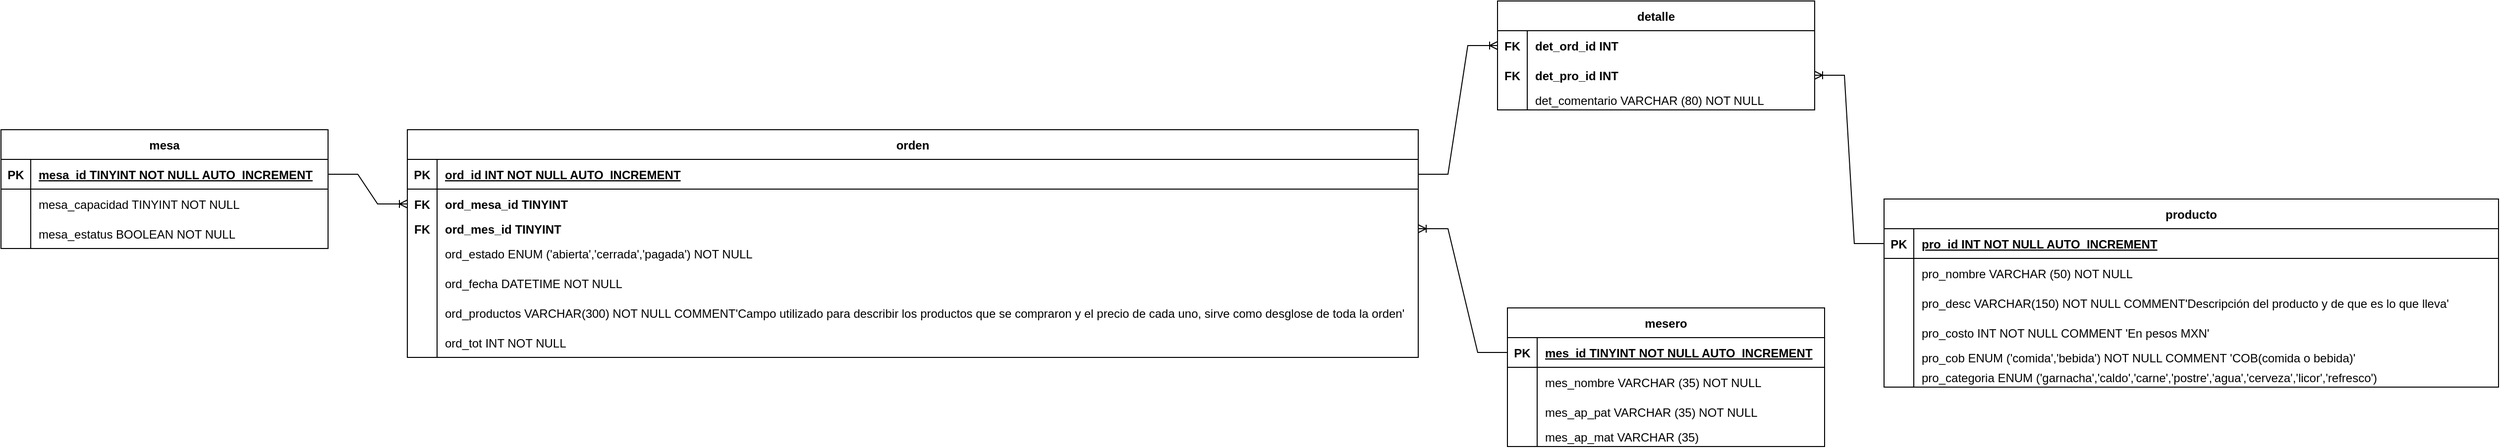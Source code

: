 <mxfile version="16.5.1" type="device"><diagram id="R2lEEEUBdFMjLlhIrx00" name="Page-1"><mxGraphModel dx="2166" dy="1682" grid="1" gridSize="10" guides="1" tooltips="1" connect="1" arrows="1" fold="1" page="1" pageScale="1" pageWidth="850" pageHeight="1100" math="0" shadow="0" extFonts="Permanent Marker^https://fonts.googleapis.com/css?family=Permanent+Marker"><root><mxCell id="0"/><mxCell id="1" parent="0"/><mxCell id="C-vyLk0tnHw3VtMMgP7b-2" value="mesero" style="shape=table;startSize=30;container=1;collapsible=1;childLayout=tableLayout;fixedRows=1;rowLines=0;fontStyle=1;align=center;resizeLast=1;" parent="1" vertex="1"><mxGeometry x="1080" y="-730" width="320" height="140" as="geometry"/></mxCell><mxCell id="C-vyLk0tnHw3VtMMgP7b-3" value="" style="shape=partialRectangle;collapsible=0;dropTarget=0;pointerEvents=0;fillColor=none;points=[[0,0.5],[1,0.5]];portConstraint=eastwest;top=0;left=0;right=0;bottom=1;" parent="C-vyLk0tnHw3VtMMgP7b-2" vertex="1"><mxGeometry y="30" width="320" height="30" as="geometry"/></mxCell><mxCell id="C-vyLk0tnHw3VtMMgP7b-4" value="PK" style="shape=partialRectangle;overflow=hidden;connectable=0;fillColor=none;top=0;left=0;bottom=0;right=0;fontStyle=1;" parent="C-vyLk0tnHw3VtMMgP7b-3" vertex="1"><mxGeometry width="30" height="30" as="geometry"><mxRectangle width="30" height="30" as="alternateBounds"/></mxGeometry></mxCell><mxCell id="C-vyLk0tnHw3VtMMgP7b-5" value="mes_id TINYINT NOT NULL AUTO_INCREMENT" style="shape=partialRectangle;overflow=hidden;connectable=0;fillColor=none;top=0;left=0;bottom=0;right=0;align=left;spacingLeft=6;fontStyle=5;" parent="C-vyLk0tnHw3VtMMgP7b-3" vertex="1"><mxGeometry x="30" width="290" height="30" as="geometry"><mxRectangle width="290" height="30" as="alternateBounds"/></mxGeometry></mxCell><mxCell id="C-vyLk0tnHw3VtMMgP7b-6" value="" style="shape=partialRectangle;collapsible=0;dropTarget=0;pointerEvents=0;fillColor=none;points=[[0,0.5],[1,0.5]];portConstraint=eastwest;top=0;left=0;right=0;bottom=0;" parent="C-vyLk0tnHw3VtMMgP7b-2" vertex="1"><mxGeometry y="60" width="320" height="30" as="geometry"/></mxCell><mxCell id="C-vyLk0tnHw3VtMMgP7b-7" value="" style="shape=partialRectangle;overflow=hidden;connectable=0;fillColor=none;top=0;left=0;bottom=0;right=0;" parent="C-vyLk0tnHw3VtMMgP7b-6" vertex="1"><mxGeometry width="30" height="30" as="geometry"><mxRectangle width="30" height="30" as="alternateBounds"/></mxGeometry></mxCell><mxCell id="C-vyLk0tnHw3VtMMgP7b-8" value="mes_nombre VARCHAR (35) NOT NULL" style="shape=partialRectangle;overflow=hidden;connectable=0;fillColor=none;top=0;left=0;bottom=0;right=0;align=left;spacingLeft=6;" parent="C-vyLk0tnHw3VtMMgP7b-6" vertex="1"><mxGeometry x="30" width="290" height="30" as="geometry"><mxRectangle width="290" height="30" as="alternateBounds"/></mxGeometry></mxCell><mxCell id="C_hr_bZq3KRrKeyYdcxG-1" value="" style="shape=partialRectangle;collapsible=0;dropTarget=0;pointerEvents=0;fillColor=none;points=[[0,0.5],[1,0.5]];portConstraint=eastwest;top=0;left=0;right=0;bottom=0;" parent="C-vyLk0tnHw3VtMMgP7b-2" vertex="1"><mxGeometry y="90" width="320" height="30" as="geometry"/></mxCell><mxCell id="C_hr_bZq3KRrKeyYdcxG-2" value="" style="shape=partialRectangle;overflow=hidden;connectable=0;fillColor=none;top=0;left=0;bottom=0;right=0;" parent="C_hr_bZq3KRrKeyYdcxG-1" vertex="1"><mxGeometry width="30" height="30" as="geometry"><mxRectangle width="30" height="30" as="alternateBounds"/></mxGeometry></mxCell><mxCell id="C_hr_bZq3KRrKeyYdcxG-3" value="mes_ap_pat VARCHAR (35) NOT NULL" style="shape=partialRectangle;overflow=hidden;connectable=0;fillColor=none;top=0;left=0;bottom=0;right=0;align=left;spacingLeft=6;" parent="C_hr_bZq3KRrKeyYdcxG-1" vertex="1"><mxGeometry x="30" width="290" height="30" as="geometry"><mxRectangle width="290" height="30" as="alternateBounds"/></mxGeometry></mxCell><mxCell id="C-vyLk0tnHw3VtMMgP7b-9" value="" style="shape=partialRectangle;collapsible=0;dropTarget=0;pointerEvents=0;fillColor=none;points=[[0,0.5],[1,0.5]];portConstraint=eastwest;top=0;left=0;right=0;bottom=0;" parent="C-vyLk0tnHw3VtMMgP7b-2" vertex="1"><mxGeometry y="120" width="320" height="20" as="geometry"/></mxCell><mxCell id="C-vyLk0tnHw3VtMMgP7b-10" value="" style="shape=partialRectangle;overflow=hidden;connectable=0;fillColor=none;top=0;left=0;bottom=0;right=0;" parent="C-vyLk0tnHw3VtMMgP7b-9" vertex="1"><mxGeometry width="30" height="20" as="geometry"><mxRectangle width="30" height="20" as="alternateBounds"/></mxGeometry></mxCell><mxCell id="C-vyLk0tnHw3VtMMgP7b-11" value="mes_ap_mat VARCHAR (35)" style="shape=partialRectangle;overflow=hidden;connectable=0;fillColor=none;top=0;left=0;bottom=0;right=0;align=left;spacingLeft=6;" parent="C-vyLk0tnHw3VtMMgP7b-9" vertex="1"><mxGeometry x="30" width="290" height="20" as="geometry"><mxRectangle width="290" height="20" as="alternateBounds"/></mxGeometry></mxCell><mxCell id="C-vyLk0tnHw3VtMMgP7b-13" value="producto" style="shape=table;startSize=30;container=1;collapsible=1;childLayout=tableLayout;fixedRows=1;rowLines=0;fontStyle=1;align=center;resizeLast=1;" parent="1" vertex="1"><mxGeometry x="1460" y="-840" width="620" height="190" as="geometry"/></mxCell><mxCell id="C-vyLk0tnHw3VtMMgP7b-14" value="" style="shape=partialRectangle;collapsible=0;dropTarget=0;pointerEvents=0;fillColor=none;points=[[0,0.5],[1,0.5]];portConstraint=eastwest;top=0;left=0;right=0;bottom=1;" parent="C-vyLk0tnHw3VtMMgP7b-13" vertex="1"><mxGeometry y="30" width="620" height="30" as="geometry"/></mxCell><mxCell id="C-vyLk0tnHw3VtMMgP7b-15" value="PK" style="shape=partialRectangle;overflow=hidden;connectable=0;fillColor=none;top=0;left=0;bottom=0;right=0;fontStyle=1;" parent="C-vyLk0tnHw3VtMMgP7b-14" vertex="1"><mxGeometry width="30" height="30" as="geometry"><mxRectangle width="30" height="30" as="alternateBounds"/></mxGeometry></mxCell><mxCell id="C-vyLk0tnHw3VtMMgP7b-16" value="pro_id INT NOT NULL AUTO_INCREMENT" style="shape=partialRectangle;overflow=hidden;connectable=0;fillColor=none;top=0;left=0;bottom=0;right=0;align=left;spacingLeft=6;fontStyle=5;" parent="C-vyLk0tnHw3VtMMgP7b-14" vertex="1"><mxGeometry x="30" width="590" height="30" as="geometry"><mxRectangle width="590" height="30" as="alternateBounds"/></mxGeometry></mxCell><mxCell id="C-vyLk0tnHw3VtMMgP7b-17" value="" style="shape=partialRectangle;collapsible=0;dropTarget=0;pointerEvents=0;fillColor=none;points=[[0,0.5],[1,0.5]];portConstraint=eastwest;top=0;left=0;right=0;bottom=0;" parent="C-vyLk0tnHw3VtMMgP7b-13" vertex="1"><mxGeometry y="60" width="620" height="30" as="geometry"/></mxCell><mxCell id="C-vyLk0tnHw3VtMMgP7b-18" value="" style="shape=partialRectangle;overflow=hidden;connectable=0;fillColor=none;top=0;left=0;bottom=0;right=0;" parent="C-vyLk0tnHw3VtMMgP7b-17" vertex="1"><mxGeometry width="30" height="30" as="geometry"><mxRectangle width="30" height="30" as="alternateBounds"/></mxGeometry></mxCell><mxCell id="C-vyLk0tnHw3VtMMgP7b-19" value="pro_nombre VARCHAR (50) NOT NULL" style="shape=partialRectangle;overflow=hidden;connectable=0;fillColor=none;top=0;left=0;bottom=0;right=0;align=left;spacingLeft=6;" parent="C-vyLk0tnHw3VtMMgP7b-17" vertex="1"><mxGeometry x="30" width="590" height="30" as="geometry"><mxRectangle width="590" height="30" as="alternateBounds"/></mxGeometry></mxCell><mxCell id="C-vyLk0tnHw3VtMMgP7b-20" value="" style="shape=partialRectangle;collapsible=0;dropTarget=0;pointerEvents=0;fillColor=none;points=[[0,0.5],[1,0.5]];portConstraint=eastwest;top=0;left=0;right=0;bottom=0;" parent="C-vyLk0tnHw3VtMMgP7b-13" vertex="1"><mxGeometry y="90" width="620" height="30" as="geometry"/></mxCell><mxCell id="C-vyLk0tnHw3VtMMgP7b-21" value="" style="shape=partialRectangle;overflow=hidden;connectable=0;fillColor=none;top=0;left=0;bottom=0;right=0;" parent="C-vyLk0tnHw3VtMMgP7b-20" vertex="1"><mxGeometry width="30" height="30" as="geometry"><mxRectangle width="30" height="30" as="alternateBounds"/></mxGeometry></mxCell><mxCell id="C-vyLk0tnHw3VtMMgP7b-22" value="pro_desc VARCHAR(150) NOT NULL COMMENT'Descripción del producto y de que es lo que lleva'" style="shape=partialRectangle;overflow=hidden;connectable=0;fillColor=none;top=0;left=0;bottom=0;right=0;align=left;spacingLeft=6;" parent="C-vyLk0tnHw3VtMMgP7b-20" vertex="1"><mxGeometry x="30" width="590" height="30" as="geometry"><mxRectangle width="590" height="30" as="alternateBounds"/></mxGeometry></mxCell><mxCell id="8fB6V9yrB2RcXdBl7lfX-18" value="" style="shape=partialRectangle;collapsible=0;dropTarget=0;pointerEvents=0;fillColor=none;points=[[0,0.5],[1,0.5]];portConstraint=eastwest;top=0;left=0;right=0;bottom=0;" parent="C-vyLk0tnHw3VtMMgP7b-13" vertex="1"><mxGeometry y="120" width="620" height="30" as="geometry"/></mxCell><mxCell id="8fB6V9yrB2RcXdBl7lfX-19" value="" style="shape=partialRectangle;overflow=hidden;connectable=0;fillColor=none;top=0;left=0;bottom=0;right=0;" parent="8fB6V9yrB2RcXdBl7lfX-18" vertex="1"><mxGeometry width="30" height="30" as="geometry"><mxRectangle width="30" height="30" as="alternateBounds"/></mxGeometry></mxCell><mxCell id="8fB6V9yrB2RcXdBl7lfX-20" value="pro_costo INT NOT NULL COMMENT 'En pesos MXN'" style="shape=partialRectangle;overflow=hidden;connectable=0;fillColor=none;top=0;left=0;bottom=0;right=0;align=left;spacingLeft=6;" parent="8fB6V9yrB2RcXdBl7lfX-18" vertex="1"><mxGeometry x="30" width="590" height="30" as="geometry"><mxRectangle width="590" height="30" as="alternateBounds"/></mxGeometry></mxCell><mxCell id="C_hr_bZq3KRrKeyYdcxG-35" value="" style="shape=partialRectangle;collapsible=0;dropTarget=0;pointerEvents=0;fillColor=none;points=[[0,0.5],[1,0.5]];portConstraint=eastwest;top=0;left=0;right=0;bottom=0;" parent="C-vyLk0tnHw3VtMMgP7b-13" vertex="1"><mxGeometry y="150" width="620" height="20" as="geometry"/></mxCell><mxCell id="C_hr_bZq3KRrKeyYdcxG-36" value="" style="shape=partialRectangle;overflow=hidden;connectable=0;fillColor=none;top=0;left=0;bottom=0;right=0;" parent="C_hr_bZq3KRrKeyYdcxG-35" vertex="1"><mxGeometry width="30" height="20" as="geometry"><mxRectangle width="30" height="20" as="alternateBounds"/></mxGeometry></mxCell><mxCell id="C_hr_bZq3KRrKeyYdcxG-37" value="pro_cob ENUM ('comida','bebida') NOT NULL COMMENT 'COB(comida o bebida)' " style="shape=partialRectangle;overflow=hidden;connectable=0;fillColor=none;top=0;left=0;bottom=0;right=0;align=left;spacingLeft=6;" parent="C_hr_bZq3KRrKeyYdcxG-35" vertex="1"><mxGeometry x="30" width="590" height="20" as="geometry"><mxRectangle width="590" height="20" as="alternateBounds"/></mxGeometry></mxCell><mxCell id="8fB6V9yrB2RcXdBl7lfX-21" value="" style="shape=partialRectangle;collapsible=0;dropTarget=0;pointerEvents=0;fillColor=none;points=[[0,0.5],[1,0.5]];portConstraint=eastwest;top=0;left=0;right=0;bottom=0;" parent="C-vyLk0tnHw3VtMMgP7b-13" vertex="1"><mxGeometry y="170" width="620" height="20" as="geometry"/></mxCell><mxCell id="8fB6V9yrB2RcXdBl7lfX-22" value="" style="shape=partialRectangle;overflow=hidden;connectable=0;fillColor=none;top=0;left=0;bottom=0;right=0;" parent="8fB6V9yrB2RcXdBl7lfX-21" vertex="1"><mxGeometry width="30" height="20" as="geometry"><mxRectangle width="30" height="20" as="alternateBounds"/></mxGeometry></mxCell><mxCell id="8fB6V9yrB2RcXdBl7lfX-23" value="pro_categoria ENUM ('garnacha','caldo','carne','postre','agua','cerveza','licor','refresco')" style="shape=partialRectangle;overflow=hidden;connectable=0;fillColor=none;top=0;left=0;bottom=0;right=0;align=left;spacingLeft=6;" parent="8fB6V9yrB2RcXdBl7lfX-21" vertex="1"><mxGeometry x="30" width="590" height="20" as="geometry"><mxRectangle width="590" height="20" as="alternateBounds"/></mxGeometry></mxCell><mxCell id="C-vyLk0tnHw3VtMMgP7b-23" value="mesa" style="shape=table;startSize=30;container=1;collapsible=1;childLayout=tableLayout;fixedRows=1;rowLines=0;fontStyle=1;align=center;resizeLast=1;" parent="1" vertex="1"><mxGeometry x="-440" y="-910" width="330" height="120" as="geometry"/></mxCell><mxCell id="C-vyLk0tnHw3VtMMgP7b-24" value="" style="shape=partialRectangle;collapsible=0;dropTarget=0;pointerEvents=0;fillColor=none;points=[[0,0.5],[1,0.5]];portConstraint=eastwest;top=0;left=0;right=0;bottom=1;" parent="C-vyLk0tnHw3VtMMgP7b-23" vertex="1"><mxGeometry y="30" width="330" height="30" as="geometry"/></mxCell><mxCell id="C-vyLk0tnHw3VtMMgP7b-25" value="PK" style="shape=partialRectangle;overflow=hidden;connectable=0;fillColor=none;top=0;left=0;bottom=0;right=0;fontStyle=1;" parent="C-vyLk0tnHw3VtMMgP7b-24" vertex="1"><mxGeometry width="30" height="30" as="geometry"><mxRectangle width="30" height="30" as="alternateBounds"/></mxGeometry></mxCell><mxCell id="C-vyLk0tnHw3VtMMgP7b-26" value="mesa_id TINYINT NOT NULL AUTO_INCREMENT" style="shape=partialRectangle;overflow=hidden;connectable=0;fillColor=none;top=0;left=0;bottom=0;right=0;align=left;spacingLeft=6;fontStyle=5;" parent="C-vyLk0tnHw3VtMMgP7b-24" vertex="1"><mxGeometry x="30" width="300" height="30" as="geometry"><mxRectangle width="300" height="30" as="alternateBounds"/></mxGeometry></mxCell><mxCell id="C-vyLk0tnHw3VtMMgP7b-27" value="" style="shape=partialRectangle;collapsible=0;dropTarget=0;pointerEvents=0;fillColor=none;points=[[0,0.5],[1,0.5]];portConstraint=eastwest;top=0;left=0;right=0;bottom=0;" parent="C-vyLk0tnHw3VtMMgP7b-23" vertex="1"><mxGeometry y="60" width="330" height="30" as="geometry"/></mxCell><mxCell id="C-vyLk0tnHw3VtMMgP7b-28" value="" style="shape=partialRectangle;overflow=hidden;connectable=0;fillColor=none;top=0;left=0;bottom=0;right=0;" parent="C-vyLk0tnHw3VtMMgP7b-27" vertex="1"><mxGeometry width="30" height="30" as="geometry"><mxRectangle width="30" height="30" as="alternateBounds"/></mxGeometry></mxCell><mxCell id="C-vyLk0tnHw3VtMMgP7b-29" value="mesa_capacidad TINYINT NOT NULL" style="shape=partialRectangle;overflow=hidden;connectable=0;fillColor=none;top=0;left=0;bottom=0;right=0;align=left;spacingLeft=6;" parent="C-vyLk0tnHw3VtMMgP7b-27" vertex="1"><mxGeometry x="30" width="300" height="30" as="geometry"><mxRectangle width="300" height="30" as="alternateBounds"/></mxGeometry></mxCell><mxCell id="8fB6V9yrB2RcXdBl7lfX-12" value="" style="shape=partialRectangle;collapsible=0;dropTarget=0;pointerEvents=0;fillColor=none;points=[[0,0.5],[1,0.5]];portConstraint=eastwest;top=0;left=0;right=0;bottom=0;" parent="C-vyLk0tnHw3VtMMgP7b-23" vertex="1"><mxGeometry y="90" width="330" height="30" as="geometry"/></mxCell><mxCell id="8fB6V9yrB2RcXdBl7lfX-13" value="" style="shape=partialRectangle;overflow=hidden;connectable=0;fillColor=none;top=0;left=0;bottom=0;right=0;" parent="8fB6V9yrB2RcXdBl7lfX-12" vertex="1"><mxGeometry width="30" height="30" as="geometry"><mxRectangle width="30" height="30" as="alternateBounds"/></mxGeometry></mxCell><mxCell id="8fB6V9yrB2RcXdBl7lfX-14" value="mesa_estatus BOOLEAN NOT NULL" style="shape=partialRectangle;overflow=hidden;connectable=0;fillColor=none;top=0;left=0;bottom=0;right=0;align=left;spacingLeft=6;" parent="8fB6V9yrB2RcXdBl7lfX-12" vertex="1"><mxGeometry x="30" width="300" height="30" as="geometry"><mxRectangle width="300" height="30" as="alternateBounds"/></mxGeometry></mxCell><mxCell id="8fB6V9yrB2RcXdBl7lfX-2" value="orden" style="shape=table;startSize=30;container=1;collapsible=1;childLayout=tableLayout;fixedRows=1;rowLines=0;fontStyle=1;align=center;resizeLast=1;" parent="1" vertex="1"><mxGeometry x="-30" y="-910" width="1020" height="230" as="geometry"/></mxCell><mxCell id="8fB6V9yrB2RcXdBl7lfX-3" value="" style="shape=partialRectangle;collapsible=0;dropTarget=0;pointerEvents=0;fillColor=none;points=[[0,0.5],[1,0.5]];portConstraint=eastwest;top=0;left=0;right=0;bottom=1;" parent="8fB6V9yrB2RcXdBl7lfX-2" vertex="1"><mxGeometry y="30" width="1020" height="30" as="geometry"/></mxCell><mxCell id="8fB6V9yrB2RcXdBl7lfX-4" value="PK" style="shape=partialRectangle;overflow=hidden;connectable=0;fillColor=none;top=0;left=0;bottom=0;right=0;fontStyle=1;" parent="8fB6V9yrB2RcXdBl7lfX-3" vertex="1"><mxGeometry width="30" height="30" as="geometry"><mxRectangle width="30" height="30" as="alternateBounds"/></mxGeometry></mxCell><mxCell id="8fB6V9yrB2RcXdBl7lfX-5" value="ord_id INT NOT NULL AUTO_INCREMENT" style="shape=partialRectangle;overflow=hidden;connectable=0;fillColor=none;top=0;left=0;bottom=0;right=0;align=left;spacingLeft=6;fontStyle=5;" parent="8fB6V9yrB2RcXdBl7lfX-3" vertex="1"><mxGeometry x="30" width="990" height="30" as="geometry"><mxRectangle width="990" height="30" as="alternateBounds"/></mxGeometry></mxCell><mxCell id="8fB6V9yrB2RcXdBl7lfX-6" value="" style="shape=partialRectangle;collapsible=0;dropTarget=0;pointerEvents=0;fillColor=none;points=[[0,0.5],[1,0.5]];portConstraint=eastwest;top=0;left=0;right=0;bottom=0;" parent="8fB6V9yrB2RcXdBl7lfX-2" vertex="1"><mxGeometry y="60" width="1020" height="30" as="geometry"/></mxCell><mxCell id="8fB6V9yrB2RcXdBl7lfX-7" value="FK" style="shape=partialRectangle;overflow=hidden;connectable=0;fillColor=none;top=0;left=0;bottom=0;right=0;fontStyle=1" parent="8fB6V9yrB2RcXdBl7lfX-6" vertex="1"><mxGeometry width="30" height="30" as="geometry"><mxRectangle width="30" height="30" as="alternateBounds"/></mxGeometry></mxCell><mxCell id="8fB6V9yrB2RcXdBl7lfX-8" value="ord_mesa_id TINYINT" style="shape=partialRectangle;overflow=hidden;connectable=0;fillColor=none;top=0;left=0;bottom=0;right=0;align=left;spacingLeft=6;fontStyle=1" parent="8fB6V9yrB2RcXdBl7lfX-6" vertex="1"><mxGeometry x="30" width="990" height="30" as="geometry"><mxRectangle width="990" height="30" as="alternateBounds"/></mxGeometry></mxCell><mxCell id="8fB6V9yrB2RcXdBl7lfX-9" value="" style="shape=partialRectangle;collapsible=0;dropTarget=0;pointerEvents=0;fillColor=none;points=[[0,0.5],[1,0.5]];portConstraint=eastwest;top=0;left=0;right=0;bottom=0;" parent="8fB6V9yrB2RcXdBl7lfX-2" vertex="1"><mxGeometry y="90" width="1020" height="20" as="geometry"/></mxCell><mxCell id="8fB6V9yrB2RcXdBl7lfX-10" value="FK" style="shape=partialRectangle;overflow=hidden;connectable=0;fillColor=none;top=0;left=0;bottom=0;right=0;fontStyle=1" parent="8fB6V9yrB2RcXdBl7lfX-9" vertex="1"><mxGeometry width="30" height="20" as="geometry"><mxRectangle width="30" height="20" as="alternateBounds"/></mxGeometry></mxCell><mxCell id="8fB6V9yrB2RcXdBl7lfX-11" value="ord_mes_id TINYINT" style="shape=partialRectangle;overflow=hidden;connectable=0;fillColor=none;top=0;left=0;bottom=0;right=0;align=left;spacingLeft=6;fontStyle=1" parent="8fB6V9yrB2RcXdBl7lfX-9" vertex="1"><mxGeometry x="30" width="990" height="20" as="geometry"><mxRectangle width="990" height="20" as="alternateBounds"/></mxGeometry></mxCell><mxCell id="8fB6V9yrB2RcXdBl7lfX-31" value="" style="shape=partialRectangle;collapsible=0;dropTarget=0;pointerEvents=0;fillColor=none;points=[[0,0.5],[1,0.5]];portConstraint=eastwest;top=0;left=0;right=0;bottom=0;" parent="8fB6V9yrB2RcXdBl7lfX-2" vertex="1"><mxGeometry y="110" width="1020" height="30" as="geometry"/></mxCell><mxCell id="8fB6V9yrB2RcXdBl7lfX-32" value="" style="shape=partialRectangle;overflow=hidden;connectable=0;fillColor=none;top=0;left=0;bottom=0;right=0;" parent="8fB6V9yrB2RcXdBl7lfX-31" vertex="1"><mxGeometry width="30" height="30" as="geometry"><mxRectangle width="30" height="30" as="alternateBounds"/></mxGeometry></mxCell><mxCell id="8fB6V9yrB2RcXdBl7lfX-33" value="ord_estado ENUM ('abierta','cerrada','pagada') NOT NULL" style="shape=partialRectangle;overflow=hidden;connectable=0;fillColor=none;top=0;left=0;bottom=0;right=0;align=left;spacingLeft=6;" parent="8fB6V9yrB2RcXdBl7lfX-31" vertex="1"><mxGeometry x="30" width="990" height="30" as="geometry"><mxRectangle width="990" height="30" as="alternateBounds"/></mxGeometry></mxCell><mxCell id="C_hr_bZq3KRrKeyYdcxG-26" value="" style="shape=partialRectangle;collapsible=0;dropTarget=0;pointerEvents=0;fillColor=none;points=[[0,0.5],[1,0.5]];portConstraint=eastwest;top=0;left=0;right=0;bottom=0;" parent="8fB6V9yrB2RcXdBl7lfX-2" vertex="1"><mxGeometry y="140" width="1020" height="30" as="geometry"/></mxCell><mxCell id="C_hr_bZq3KRrKeyYdcxG-27" value="" style="shape=partialRectangle;overflow=hidden;connectable=0;fillColor=none;top=0;left=0;bottom=0;right=0;" parent="C_hr_bZq3KRrKeyYdcxG-26" vertex="1"><mxGeometry width="30" height="30" as="geometry"><mxRectangle width="30" height="30" as="alternateBounds"/></mxGeometry></mxCell><mxCell id="C_hr_bZq3KRrKeyYdcxG-28" value="ord_fecha DATETIME NOT NULL" style="shape=partialRectangle;overflow=hidden;connectable=0;fillColor=none;top=0;left=0;bottom=0;right=0;align=left;spacingLeft=6;" parent="C_hr_bZq3KRrKeyYdcxG-26" vertex="1"><mxGeometry x="30" width="990" height="30" as="geometry"><mxRectangle width="990" height="30" as="alternateBounds"/></mxGeometry></mxCell><mxCell id="mAmJv7TzWAFlm7UkQLeV-1" value="" style="shape=partialRectangle;collapsible=0;dropTarget=0;pointerEvents=0;fillColor=none;points=[[0,0.5],[1,0.5]];portConstraint=eastwest;top=0;left=0;right=0;bottom=0;" parent="8fB6V9yrB2RcXdBl7lfX-2" vertex="1"><mxGeometry y="170" width="1020" height="30" as="geometry"/></mxCell><mxCell id="mAmJv7TzWAFlm7UkQLeV-2" value="" style="shape=partialRectangle;overflow=hidden;connectable=0;fillColor=none;top=0;left=0;bottom=0;right=0;" parent="mAmJv7TzWAFlm7UkQLeV-1" vertex="1"><mxGeometry width="30" height="30" as="geometry"><mxRectangle width="30" height="30" as="alternateBounds"/></mxGeometry></mxCell><mxCell id="mAmJv7TzWAFlm7UkQLeV-3" value="ord_productos VARCHAR(300) NOT NULL COMMENT'Campo utilizado para describir los productos que se compraron y el precio de cada uno, sirve como desglose de toda la orden'" style="shape=partialRectangle;overflow=hidden;connectable=0;fillColor=none;top=0;left=0;bottom=0;right=0;align=left;spacingLeft=6;" parent="mAmJv7TzWAFlm7UkQLeV-1" vertex="1"><mxGeometry x="30" width="990" height="30" as="geometry"><mxRectangle width="990" height="30" as="alternateBounds"/></mxGeometry></mxCell><mxCell id="mAmJv7TzWAFlm7UkQLeV-4" value="" style="shape=partialRectangle;collapsible=0;dropTarget=0;pointerEvents=0;fillColor=none;points=[[0,0.5],[1,0.5]];portConstraint=eastwest;top=0;left=0;right=0;bottom=0;" parent="8fB6V9yrB2RcXdBl7lfX-2" vertex="1"><mxGeometry y="200" width="1020" height="30" as="geometry"/></mxCell><mxCell id="mAmJv7TzWAFlm7UkQLeV-5" value="" style="shape=partialRectangle;overflow=hidden;connectable=0;fillColor=none;top=0;left=0;bottom=0;right=0;" parent="mAmJv7TzWAFlm7UkQLeV-4" vertex="1"><mxGeometry width="30" height="30" as="geometry"><mxRectangle width="30" height="30" as="alternateBounds"/></mxGeometry></mxCell><mxCell id="mAmJv7TzWAFlm7UkQLeV-6" value="ord_tot INT NOT NULL" style="shape=partialRectangle;overflow=hidden;connectable=0;fillColor=none;top=0;left=0;bottom=0;right=0;align=left;spacingLeft=6;" parent="mAmJv7TzWAFlm7UkQLeV-4" vertex="1"><mxGeometry x="30" width="990" height="30" as="geometry"><mxRectangle width="990" height="30" as="alternateBounds"/></mxGeometry></mxCell><mxCell id="C_hr_bZq3KRrKeyYdcxG-4" value="detalle" style="shape=table;startSize=30;container=1;collapsible=1;childLayout=tableLayout;fixedRows=1;rowLines=0;fontStyle=1;align=center;resizeLast=1;" parent="1" vertex="1"><mxGeometry x="1070" y="-1040" width="320" height="110" as="geometry"/></mxCell><mxCell id="C_hr_bZq3KRrKeyYdcxG-5" value="" style="shape=partialRectangle;collapsible=0;dropTarget=0;pointerEvents=0;fillColor=none;points=[[0,0.5],[1,0.5]];portConstraint=eastwest;top=0;left=0;right=0;bottom=0;fontStyle=1" parent="C_hr_bZq3KRrKeyYdcxG-4" vertex="1"><mxGeometry y="30" width="320" height="30" as="geometry"/></mxCell><mxCell id="C_hr_bZq3KRrKeyYdcxG-6" value="FK" style="shape=partialRectangle;overflow=hidden;connectable=0;fillColor=none;top=0;left=0;bottom=0;right=0;fontStyle=1;" parent="C_hr_bZq3KRrKeyYdcxG-5" vertex="1"><mxGeometry width="30" height="30" as="geometry"><mxRectangle width="30" height="30" as="alternateBounds"/></mxGeometry></mxCell><mxCell id="C_hr_bZq3KRrKeyYdcxG-7" value="det_ord_id INT" style="shape=partialRectangle;overflow=hidden;connectable=0;fillColor=none;top=0;left=0;bottom=0;right=0;align=left;spacingLeft=6;fontStyle=1;strokeColor=none;" parent="C_hr_bZq3KRrKeyYdcxG-5" vertex="1"><mxGeometry x="30" width="290" height="30" as="geometry"><mxRectangle width="290" height="30" as="alternateBounds"/></mxGeometry></mxCell><mxCell id="C_hr_bZq3KRrKeyYdcxG-8" value="" style="shape=partialRectangle;collapsible=0;dropTarget=0;pointerEvents=0;fillColor=none;points=[[0,0.5],[1,0.5]];portConstraint=eastwest;top=0;left=0;right=0;bottom=0;" parent="C_hr_bZq3KRrKeyYdcxG-4" vertex="1"><mxGeometry y="60" width="320" height="30" as="geometry"/></mxCell><mxCell id="C_hr_bZq3KRrKeyYdcxG-9" value="FK" style="shape=partialRectangle;overflow=hidden;connectable=0;fillColor=none;top=0;left=0;bottom=0;right=0;fontStyle=1" parent="C_hr_bZq3KRrKeyYdcxG-8" vertex="1"><mxGeometry width="30" height="30" as="geometry"><mxRectangle width="30" height="30" as="alternateBounds"/></mxGeometry></mxCell><mxCell id="C_hr_bZq3KRrKeyYdcxG-10" value="det_pro_id INT" style="shape=partialRectangle;overflow=hidden;connectable=0;fillColor=none;top=0;left=0;bottom=0;right=0;align=left;spacingLeft=6;fontStyle=1" parent="C_hr_bZq3KRrKeyYdcxG-8" vertex="1"><mxGeometry x="30" width="290" height="30" as="geometry"><mxRectangle width="290" height="30" as="alternateBounds"/></mxGeometry></mxCell><mxCell id="C_hr_bZq3KRrKeyYdcxG-14" value="" style="shape=partialRectangle;collapsible=0;dropTarget=0;pointerEvents=0;fillColor=none;points=[[0,0.5],[1,0.5]];portConstraint=eastwest;top=0;left=0;right=0;bottom=0;" parent="C_hr_bZq3KRrKeyYdcxG-4" vertex="1"><mxGeometry y="90" width="320" height="20" as="geometry"/></mxCell><mxCell id="C_hr_bZq3KRrKeyYdcxG-15" value="" style="shape=partialRectangle;overflow=hidden;connectable=0;fillColor=none;top=0;left=0;bottom=0;right=0;" parent="C_hr_bZq3KRrKeyYdcxG-14" vertex="1"><mxGeometry width="30" height="20" as="geometry"><mxRectangle width="30" height="20" as="alternateBounds"/></mxGeometry></mxCell><mxCell id="C_hr_bZq3KRrKeyYdcxG-16" value="det_comentario VARCHAR (80) NOT NULL" style="shape=partialRectangle;overflow=hidden;connectable=0;fillColor=none;top=0;left=0;bottom=0;right=0;align=left;spacingLeft=6;" parent="C_hr_bZq3KRrKeyYdcxG-14" vertex="1"><mxGeometry x="30" width="290" height="20" as="geometry"><mxRectangle width="290" height="20" as="alternateBounds"/></mxGeometry></mxCell><mxCell id="C_hr_bZq3KRrKeyYdcxG-25" value="" style="edgeStyle=entityRelationEdgeStyle;fontSize=12;html=1;endArrow=ERoneToMany;rounded=0;entryX=1;entryY=0.5;entryDx=0;entryDy=0;exitX=0;exitY=0.5;exitDx=0;exitDy=0;" parent="1" source="C-vyLk0tnHw3VtMMgP7b-14" target="C_hr_bZq3KRrKeyYdcxG-8" edge="1"><mxGeometry width="100" height="100" relative="1" as="geometry"><mxPoint x="2250" y="-595" as="sourcePoint"/><mxPoint x="1240" y="-480" as="targetPoint"/></mxGeometry></mxCell><mxCell id="C_hr_bZq3KRrKeyYdcxG-30" value="" style="edgeStyle=entityRelationEdgeStyle;fontSize=12;html=1;endArrow=ERoneToMany;rounded=0;entryX=0;entryY=0.5;entryDx=0;entryDy=0;exitX=1;exitY=0.5;exitDx=0;exitDy=0;" parent="1" source="C-vyLk0tnHw3VtMMgP7b-24" target="8fB6V9yrB2RcXdBl7lfX-6" edge="1"><mxGeometry width="100" height="100" relative="1" as="geometry"><mxPoint x="-10" y="-870" as="sourcePoint"/><mxPoint x="520" y="-710" as="targetPoint"/></mxGeometry></mxCell><mxCell id="C_hr_bZq3KRrKeyYdcxG-31" value="" style="edgeStyle=entityRelationEdgeStyle;fontSize=12;html=1;endArrow=ERoneToMany;rounded=0;entryX=1;entryY=0.5;entryDx=0;entryDy=0;exitX=0;exitY=0.5;exitDx=0;exitDy=0;" parent="1" source="C-vyLk0tnHw3VtMMgP7b-3" target="8fB6V9yrB2RcXdBl7lfX-9" edge="1"><mxGeometry width="100" height="100" relative="1" as="geometry"><mxPoint x="810" y="-410" as="sourcePoint"/><mxPoint x="910" y="-510" as="targetPoint"/></mxGeometry></mxCell><mxCell id="C_hr_bZq3KRrKeyYdcxG-38" value="" style="edgeStyle=entityRelationEdgeStyle;fontSize=12;html=1;endArrow=ERoneToMany;rounded=0;entryX=0;entryY=0.5;entryDx=0;entryDy=0;exitX=1;exitY=0.5;exitDx=0;exitDy=0;" parent="1" source="8fB6V9yrB2RcXdBl7lfX-3" target="C_hr_bZq3KRrKeyYdcxG-5" edge="1"><mxGeometry width="100" height="100" relative="1" as="geometry"><mxPoint x="1060" y="-730" as="sourcePoint"/><mxPoint x="1160" y="-830" as="targetPoint"/></mxGeometry></mxCell></root></mxGraphModel></diagram></mxfile>